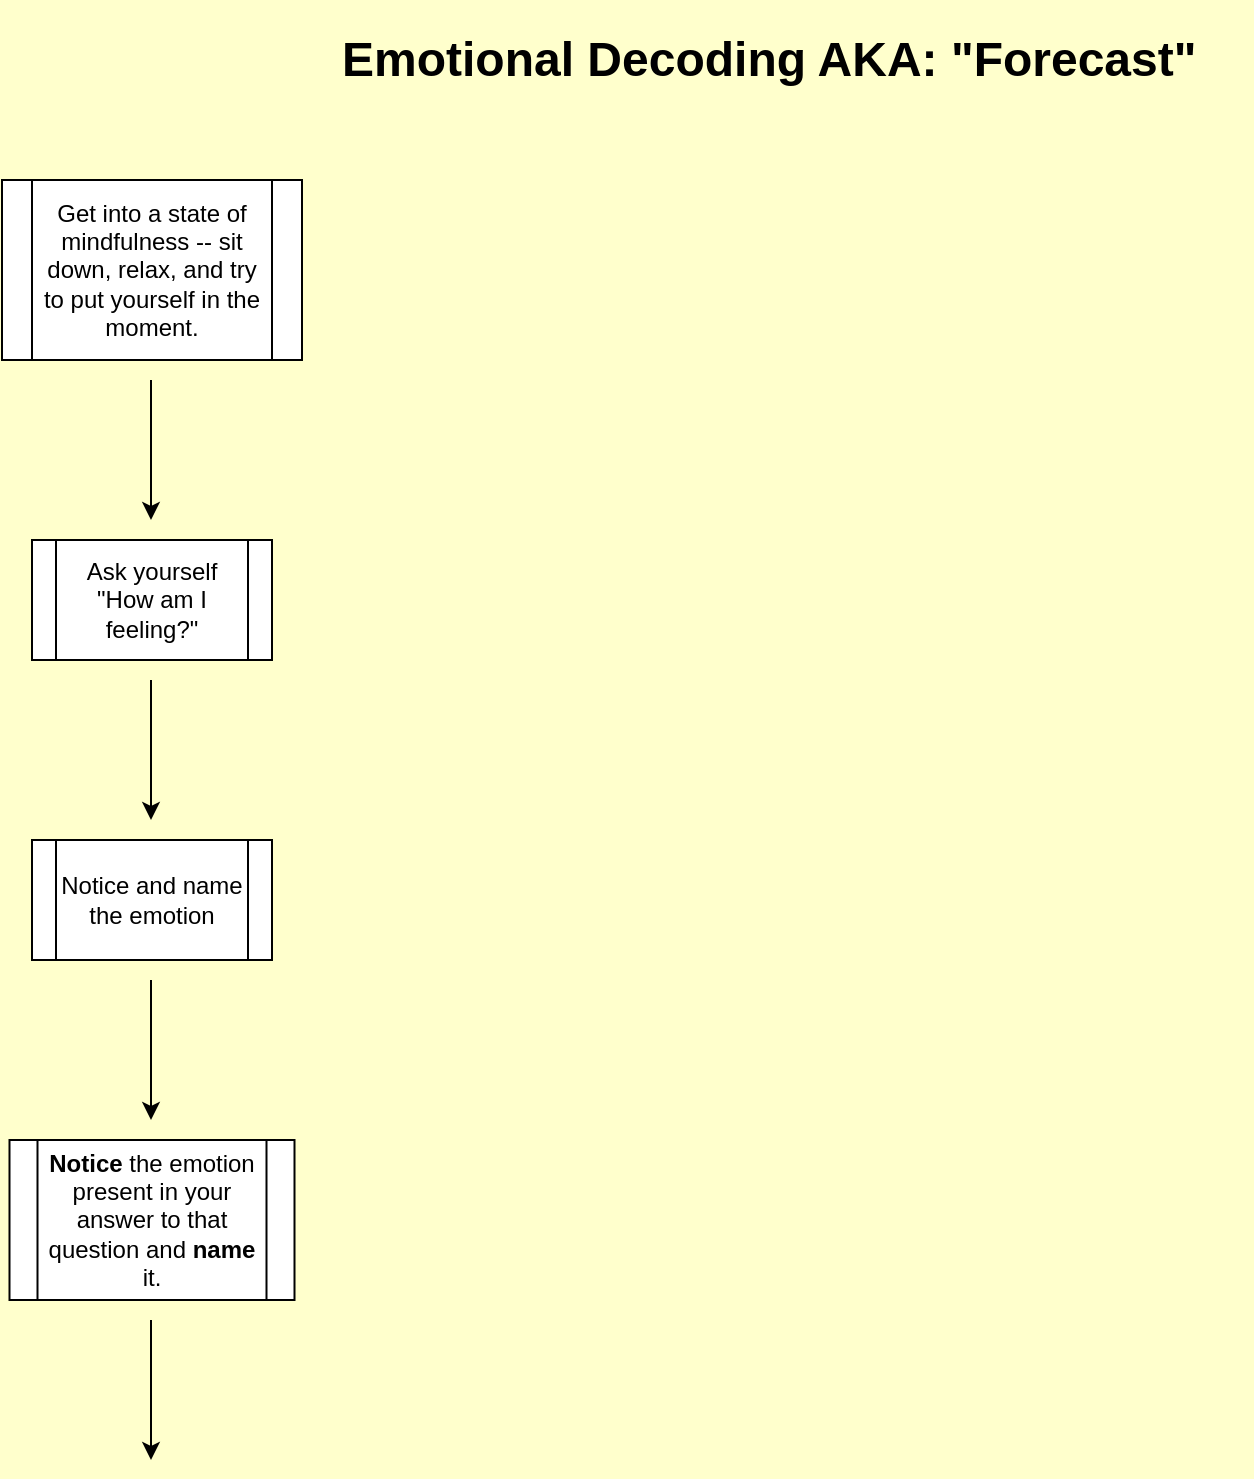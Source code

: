<mxfile version="15.9.4" type="github">
  <diagram id="hHlFZ7VXGlfYixD8VlmR" name="Page-1">
    <mxGraphModel dx="1422" dy="791" grid="1" gridSize="10" guides="1" tooltips="1" connect="1" arrows="1" fold="1" page="1" pageScale="1" pageWidth="850" pageHeight="1100" background="#FFFFCC" math="0" shadow="0">
      <root>
        <mxCell id="0" />
        <mxCell id="1" parent="0" />
        <mxCell id="Mtvsq1mrCesNcwVdDurB-1" value="&lt;h1&gt;Emotional Decoding AKA: &quot;Forecast&quot;&lt;br&gt;&lt;/h1&gt;&lt;p&gt;&lt;br&gt;&lt;/p&gt;" style="text;html=1;strokeColor=none;fillColor=none;spacing=5;spacingTop=-20;whiteSpace=wrap;overflow=hidden;rounded=0;" vertex="1" parent="1">
          <mxGeometry x="195" y="10" width="460" height="60" as="geometry" />
        </mxCell>
        <mxCell id="Mtvsq1mrCesNcwVdDurB-2" value="Get into a state of mindfulness -- sit down, relax, and try to put yourself in the moment." style="shape=process;whiteSpace=wrap;html=1;backgroundOutline=1;" vertex="1" parent="1">
          <mxGeometry x="30" y="90" width="150" height="90" as="geometry" />
        </mxCell>
        <mxCell id="Mtvsq1mrCesNcwVdDurB-3" value="" style="endArrow=classic;html=1;rounded=0;" edge="1" parent="1">
          <mxGeometry width="50" height="50" relative="1" as="geometry">
            <mxPoint x="104.5" y="190" as="sourcePoint" />
            <mxPoint x="104.5" y="260" as="targetPoint" />
          </mxGeometry>
        </mxCell>
        <mxCell id="Mtvsq1mrCesNcwVdDurB-4" value="Ask yourself &quot;How am I feeling?&quot;" style="shape=process;whiteSpace=wrap;html=1;backgroundOutline=1;" vertex="1" parent="1">
          <mxGeometry x="45" y="270" width="120" height="60" as="geometry" />
        </mxCell>
        <mxCell id="Mtvsq1mrCesNcwVdDurB-5" value="" style="endArrow=classic;html=1;rounded=0;" edge="1" parent="1">
          <mxGeometry width="50" height="50" relative="1" as="geometry">
            <mxPoint x="104.5" y="340" as="sourcePoint" />
            <mxPoint x="104.5" y="410" as="targetPoint" />
          </mxGeometry>
        </mxCell>
        <mxCell id="Mtvsq1mrCesNcwVdDurB-6" value="Notice and name the emotion" style="shape=process;whiteSpace=wrap;html=1;backgroundOutline=1;" vertex="1" parent="1">
          <mxGeometry x="45" y="420" width="120" height="60" as="geometry" />
        </mxCell>
        <mxCell id="Mtvsq1mrCesNcwVdDurB-7" value="" style="endArrow=classic;html=1;rounded=0;" edge="1" parent="1">
          <mxGeometry width="50" height="50" relative="1" as="geometry">
            <mxPoint x="104.5" y="490" as="sourcePoint" />
            <mxPoint x="104.5" y="560" as="targetPoint" />
          </mxGeometry>
        </mxCell>
        <mxCell id="Mtvsq1mrCesNcwVdDurB-8" value="&lt;b&gt;Notice &lt;/b&gt;the emotion present in your answer to that question and &lt;b&gt;name&lt;/b&gt; it.&lt;br&gt;&lt;b&gt;&lt;/b&gt;" style="shape=process;whiteSpace=wrap;html=1;backgroundOutline=1;" vertex="1" parent="1">
          <mxGeometry x="33.75" y="570" width="142.5" height="80" as="geometry" />
        </mxCell>
        <mxCell id="Mtvsq1mrCesNcwVdDurB-9" value="" style="endArrow=classic;html=1;rounded=0;" edge="1" parent="1">
          <mxGeometry width="50" height="50" relative="1" as="geometry">
            <mxPoint x="104.5" y="660" as="sourcePoint" />
            <mxPoint x="104.5" y="730" as="targetPoint" />
          </mxGeometry>
        </mxCell>
      </root>
    </mxGraphModel>
  </diagram>
</mxfile>
